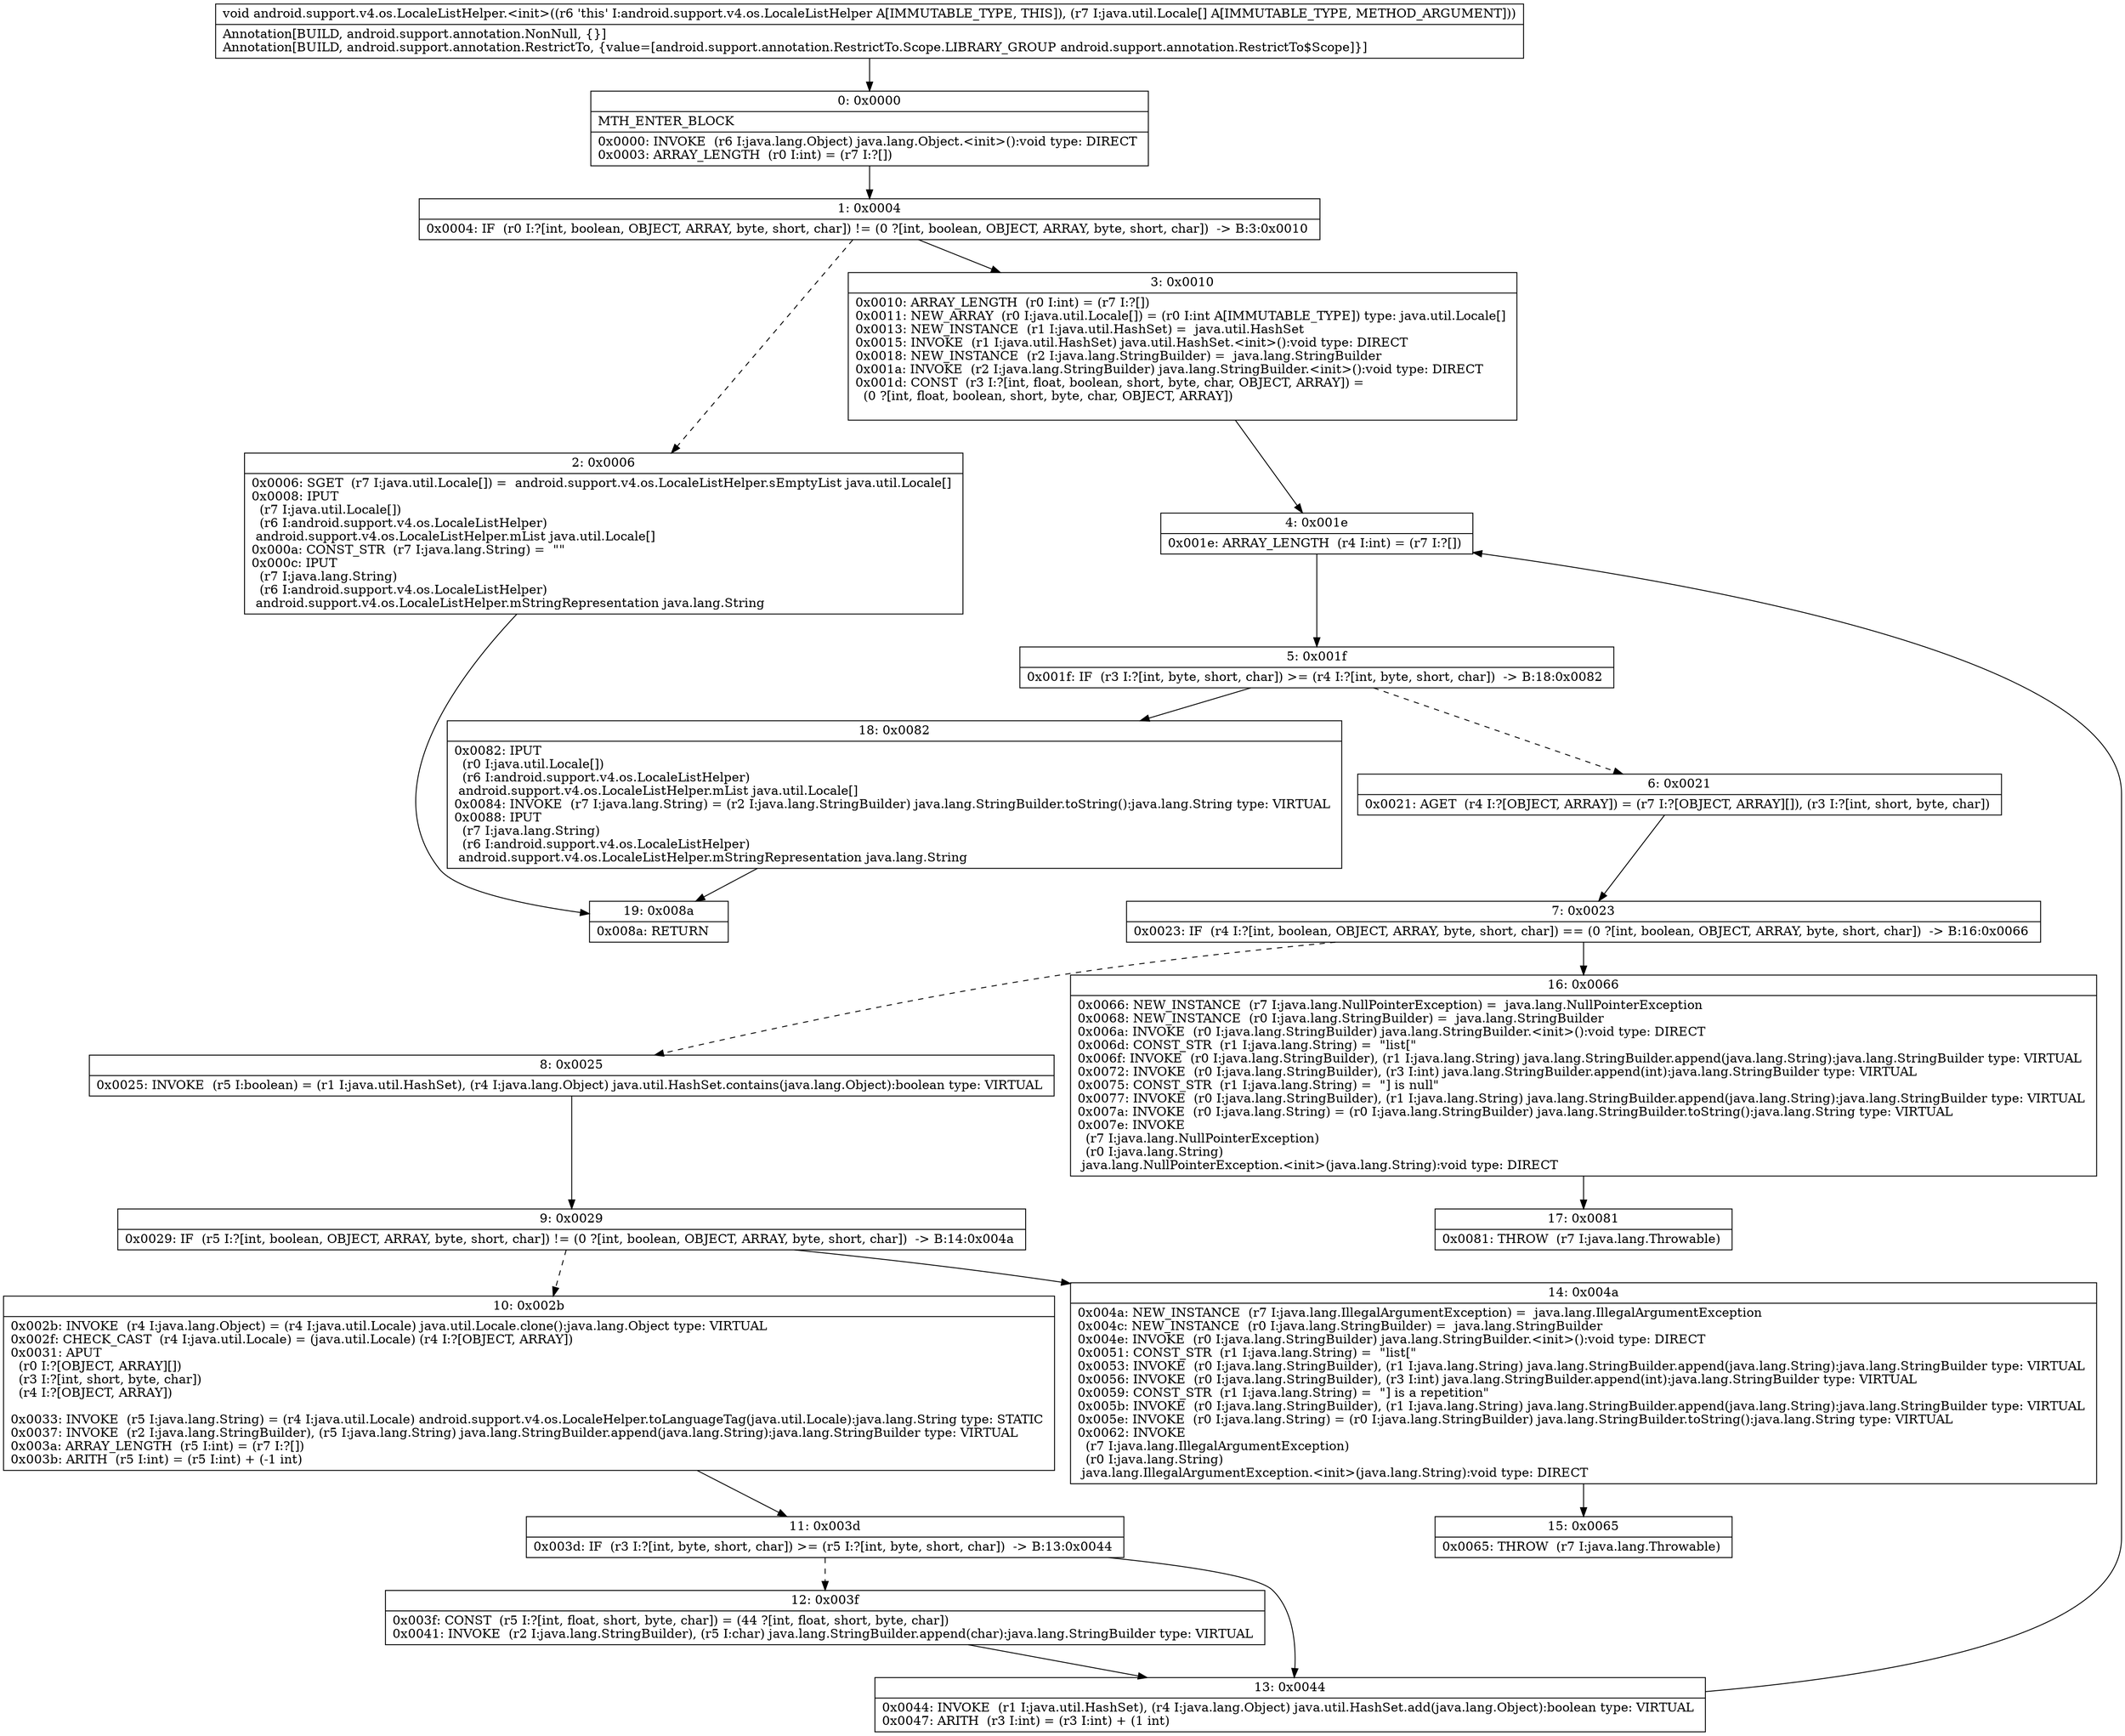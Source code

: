 digraph "CFG forandroid.support.v4.os.LocaleListHelper.\<init\>([Ljava\/util\/Locale;)V" {
Node_0 [shape=record,label="{0\:\ 0x0000|MTH_ENTER_BLOCK\l|0x0000: INVOKE  (r6 I:java.lang.Object) java.lang.Object.\<init\>():void type: DIRECT \l0x0003: ARRAY_LENGTH  (r0 I:int) = (r7 I:?[]) \l}"];
Node_1 [shape=record,label="{1\:\ 0x0004|0x0004: IF  (r0 I:?[int, boolean, OBJECT, ARRAY, byte, short, char]) != (0 ?[int, boolean, OBJECT, ARRAY, byte, short, char])  \-\> B:3:0x0010 \l}"];
Node_2 [shape=record,label="{2\:\ 0x0006|0x0006: SGET  (r7 I:java.util.Locale[]) =  android.support.v4.os.LocaleListHelper.sEmptyList java.util.Locale[] \l0x0008: IPUT  \l  (r7 I:java.util.Locale[])\l  (r6 I:android.support.v4.os.LocaleListHelper)\l android.support.v4.os.LocaleListHelper.mList java.util.Locale[] \l0x000a: CONST_STR  (r7 I:java.lang.String) =  \"\" \l0x000c: IPUT  \l  (r7 I:java.lang.String)\l  (r6 I:android.support.v4.os.LocaleListHelper)\l android.support.v4.os.LocaleListHelper.mStringRepresentation java.lang.String \l}"];
Node_3 [shape=record,label="{3\:\ 0x0010|0x0010: ARRAY_LENGTH  (r0 I:int) = (r7 I:?[]) \l0x0011: NEW_ARRAY  (r0 I:java.util.Locale[]) = (r0 I:int A[IMMUTABLE_TYPE]) type: java.util.Locale[] \l0x0013: NEW_INSTANCE  (r1 I:java.util.HashSet) =  java.util.HashSet \l0x0015: INVOKE  (r1 I:java.util.HashSet) java.util.HashSet.\<init\>():void type: DIRECT \l0x0018: NEW_INSTANCE  (r2 I:java.lang.StringBuilder) =  java.lang.StringBuilder \l0x001a: INVOKE  (r2 I:java.lang.StringBuilder) java.lang.StringBuilder.\<init\>():void type: DIRECT \l0x001d: CONST  (r3 I:?[int, float, boolean, short, byte, char, OBJECT, ARRAY]) = \l  (0 ?[int, float, boolean, short, byte, char, OBJECT, ARRAY])\l \l}"];
Node_4 [shape=record,label="{4\:\ 0x001e|0x001e: ARRAY_LENGTH  (r4 I:int) = (r7 I:?[]) \l}"];
Node_5 [shape=record,label="{5\:\ 0x001f|0x001f: IF  (r3 I:?[int, byte, short, char]) \>= (r4 I:?[int, byte, short, char])  \-\> B:18:0x0082 \l}"];
Node_6 [shape=record,label="{6\:\ 0x0021|0x0021: AGET  (r4 I:?[OBJECT, ARRAY]) = (r7 I:?[OBJECT, ARRAY][]), (r3 I:?[int, short, byte, char]) \l}"];
Node_7 [shape=record,label="{7\:\ 0x0023|0x0023: IF  (r4 I:?[int, boolean, OBJECT, ARRAY, byte, short, char]) == (0 ?[int, boolean, OBJECT, ARRAY, byte, short, char])  \-\> B:16:0x0066 \l}"];
Node_8 [shape=record,label="{8\:\ 0x0025|0x0025: INVOKE  (r5 I:boolean) = (r1 I:java.util.HashSet), (r4 I:java.lang.Object) java.util.HashSet.contains(java.lang.Object):boolean type: VIRTUAL \l}"];
Node_9 [shape=record,label="{9\:\ 0x0029|0x0029: IF  (r5 I:?[int, boolean, OBJECT, ARRAY, byte, short, char]) != (0 ?[int, boolean, OBJECT, ARRAY, byte, short, char])  \-\> B:14:0x004a \l}"];
Node_10 [shape=record,label="{10\:\ 0x002b|0x002b: INVOKE  (r4 I:java.lang.Object) = (r4 I:java.util.Locale) java.util.Locale.clone():java.lang.Object type: VIRTUAL \l0x002f: CHECK_CAST  (r4 I:java.util.Locale) = (java.util.Locale) (r4 I:?[OBJECT, ARRAY]) \l0x0031: APUT  \l  (r0 I:?[OBJECT, ARRAY][])\l  (r3 I:?[int, short, byte, char])\l  (r4 I:?[OBJECT, ARRAY])\l \l0x0033: INVOKE  (r5 I:java.lang.String) = (r4 I:java.util.Locale) android.support.v4.os.LocaleHelper.toLanguageTag(java.util.Locale):java.lang.String type: STATIC \l0x0037: INVOKE  (r2 I:java.lang.StringBuilder), (r5 I:java.lang.String) java.lang.StringBuilder.append(java.lang.String):java.lang.StringBuilder type: VIRTUAL \l0x003a: ARRAY_LENGTH  (r5 I:int) = (r7 I:?[]) \l0x003b: ARITH  (r5 I:int) = (r5 I:int) + (\-1 int) \l}"];
Node_11 [shape=record,label="{11\:\ 0x003d|0x003d: IF  (r3 I:?[int, byte, short, char]) \>= (r5 I:?[int, byte, short, char])  \-\> B:13:0x0044 \l}"];
Node_12 [shape=record,label="{12\:\ 0x003f|0x003f: CONST  (r5 I:?[int, float, short, byte, char]) = (44 ?[int, float, short, byte, char]) \l0x0041: INVOKE  (r2 I:java.lang.StringBuilder), (r5 I:char) java.lang.StringBuilder.append(char):java.lang.StringBuilder type: VIRTUAL \l}"];
Node_13 [shape=record,label="{13\:\ 0x0044|0x0044: INVOKE  (r1 I:java.util.HashSet), (r4 I:java.lang.Object) java.util.HashSet.add(java.lang.Object):boolean type: VIRTUAL \l0x0047: ARITH  (r3 I:int) = (r3 I:int) + (1 int) \l}"];
Node_14 [shape=record,label="{14\:\ 0x004a|0x004a: NEW_INSTANCE  (r7 I:java.lang.IllegalArgumentException) =  java.lang.IllegalArgumentException \l0x004c: NEW_INSTANCE  (r0 I:java.lang.StringBuilder) =  java.lang.StringBuilder \l0x004e: INVOKE  (r0 I:java.lang.StringBuilder) java.lang.StringBuilder.\<init\>():void type: DIRECT \l0x0051: CONST_STR  (r1 I:java.lang.String) =  \"list[\" \l0x0053: INVOKE  (r0 I:java.lang.StringBuilder), (r1 I:java.lang.String) java.lang.StringBuilder.append(java.lang.String):java.lang.StringBuilder type: VIRTUAL \l0x0056: INVOKE  (r0 I:java.lang.StringBuilder), (r3 I:int) java.lang.StringBuilder.append(int):java.lang.StringBuilder type: VIRTUAL \l0x0059: CONST_STR  (r1 I:java.lang.String) =  \"] is a repetition\" \l0x005b: INVOKE  (r0 I:java.lang.StringBuilder), (r1 I:java.lang.String) java.lang.StringBuilder.append(java.lang.String):java.lang.StringBuilder type: VIRTUAL \l0x005e: INVOKE  (r0 I:java.lang.String) = (r0 I:java.lang.StringBuilder) java.lang.StringBuilder.toString():java.lang.String type: VIRTUAL \l0x0062: INVOKE  \l  (r7 I:java.lang.IllegalArgumentException)\l  (r0 I:java.lang.String)\l java.lang.IllegalArgumentException.\<init\>(java.lang.String):void type: DIRECT \l}"];
Node_15 [shape=record,label="{15\:\ 0x0065|0x0065: THROW  (r7 I:java.lang.Throwable) \l}"];
Node_16 [shape=record,label="{16\:\ 0x0066|0x0066: NEW_INSTANCE  (r7 I:java.lang.NullPointerException) =  java.lang.NullPointerException \l0x0068: NEW_INSTANCE  (r0 I:java.lang.StringBuilder) =  java.lang.StringBuilder \l0x006a: INVOKE  (r0 I:java.lang.StringBuilder) java.lang.StringBuilder.\<init\>():void type: DIRECT \l0x006d: CONST_STR  (r1 I:java.lang.String) =  \"list[\" \l0x006f: INVOKE  (r0 I:java.lang.StringBuilder), (r1 I:java.lang.String) java.lang.StringBuilder.append(java.lang.String):java.lang.StringBuilder type: VIRTUAL \l0x0072: INVOKE  (r0 I:java.lang.StringBuilder), (r3 I:int) java.lang.StringBuilder.append(int):java.lang.StringBuilder type: VIRTUAL \l0x0075: CONST_STR  (r1 I:java.lang.String) =  \"] is null\" \l0x0077: INVOKE  (r0 I:java.lang.StringBuilder), (r1 I:java.lang.String) java.lang.StringBuilder.append(java.lang.String):java.lang.StringBuilder type: VIRTUAL \l0x007a: INVOKE  (r0 I:java.lang.String) = (r0 I:java.lang.StringBuilder) java.lang.StringBuilder.toString():java.lang.String type: VIRTUAL \l0x007e: INVOKE  \l  (r7 I:java.lang.NullPointerException)\l  (r0 I:java.lang.String)\l java.lang.NullPointerException.\<init\>(java.lang.String):void type: DIRECT \l}"];
Node_17 [shape=record,label="{17\:\ 0x0081|0x0081: THROW  (r7 I:java.lang.Throwable) \l}"];
Node_18 [shape=record,label="{18\:\ 0x0082|0x0082: IPUT  \l  (r0 I:java.util.Locale[])\l  (r6 I:android.support.v4.os.LocaleListHelper)\l android.support.v4.os.LocaleListHelper.mList java.util.Locale[] \l0x0084: INVOKE  (r7 I:java.lang.String) = (r2 I:java.lang.StringBuilder) java.lang.StringBuilder.toString():java.lang.String type: VIRTUAL \l0x0088: IPUT  \l  (r7 I:java.lang.String)\l  (r6 I:android.support.v4.os.LocaleListHelper)\l android.support.v4.os.LocaleListHelper.mStringRepresentation java.lang.String \l}"];
Node_19 [shape=record,label="{19\:\ 0x008a|0x008a: RETURN   \l}"];
MethodNode[shape=record,label="{void android.support.v4.os.LocaleListHelper.\<init\>((r6 'this' I:android.support.v4.os.LocaleListHelper A[IMMUTABLE_TYPE, THIS]), (r7 I:java.util.Locale[] A[IMMUTABLE_TYPE, METHOD_ARGUMENT]))  | Annotation[BUILD, android.support.annotation.NonNull, \{\}]\lAnnotation[BUILD, android.support.annotation.RestrictTo, \{value=[android.support.annotation.RestrictTo.Scope.LIBRARY_GROUP android.support.annotation.RestrictTo$Scope]\}]\l}"];
MethodNode -> Node_0;
Node_0 -> Node_1;
Node_1 -> Node_2[style=dashed];
Node_1 -> Node_3;
Node_2 -> Node_19;
Node_3 -> Node_4;
Node_4 -> Node_5;
Node_5 -> Node_6[style=dashed];
Node_5 -> Node_18;
Node_6 -> Node_7;
Node_7 -> Node_8[style=dashed];
Node_7 -> Node_16;
Node_8 -> Node_9;
Node_9 -> Node_10[style=dashed];
Node_9 -> Node_14;
Node_10 -> Node_11;
Node_11 -> Node_12[style=dashed];
Node_11 -> Node_13;
Node_12 -> Node_13;
Node_13 -> Node_4;
Node_14 -> Node_15;
Node_16 -> Node_17;
Node_18 -> Node_19;
}

